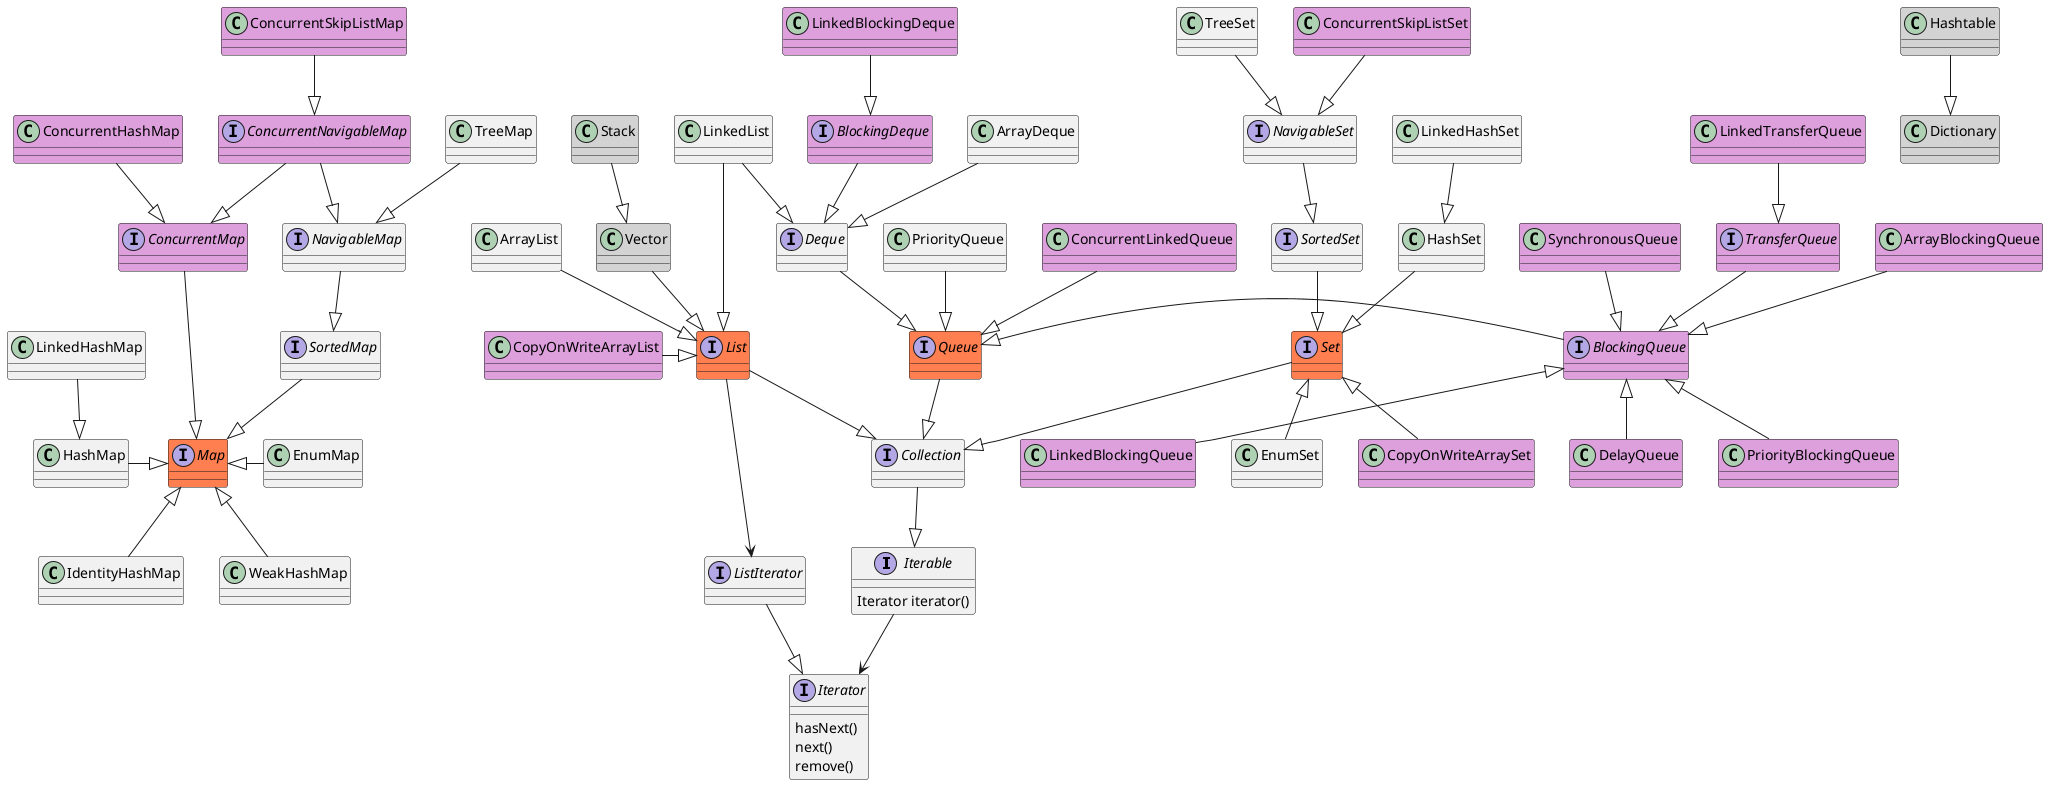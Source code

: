 @startuml



interface Iterable {
	Iterator iterator()
}

interface Iterator {
	hasNext()
	next()
	remove()
}

interface ListIterator {

}

interface Collection{

}

interface List #coral {

}
interface Set #coral
interface SortedSet
interface NavigableSet

interface Queue #coral
interface Deque
interface BlockingQueue #Plum
interface TransferQueue #Plum
interface BlockingDeque #Plum

interface Map #coral
interface SortedMap
interface NavigableMap
interface ConcurrentMap #Plum
interface ConcurrentNavigableMap #Plum

class PriorityQueue
class ArrayBlockingQueue #Plum
class DelayQueue #Plum
class LinkedBlockingDeque #Plum
class LinkedTransferQueue #Plum
class ConcurrentLinkedQueue #Plum
class SynchronousQueue #Plum
class PriorityBlockingQueue #Plum
class LinkedBlockingQueue #Plum

class ArrayList
class LinkedList
class CopyOnWriteArrayList #Plum
class Vector #LightGrey
class Stack  #LightGrey


class HashSet
class LinkedHashSet
class TreeSet
class EnumSet
class CopyOnWriteArraySet #Plum
class ConcurrentSkipListSet #Plum

class HashMap
class LinkedHashMap
class TreeMap
class EnumMap
class IdentityHashMap
class WeakHashMap
class ConcurrentHashMap #Plum
class ConcurrentSkipListMap #Plum

class Dictionary #LightGrey
class Hashtable #LightGrey


Iterable --> Iterator
ListIterator --|> Iterator
Collection --|> Iterable


Queue --|> Collection
Deque --|> Queue
ArrayDeque --|> Deque
BlockingQueue -left-|> Queue
BlockingDeque --|> Deque
PriorityQueue --|> Queue
ConcurrentLinkedQueue --|> Queue

TransferQueue --|> BlockingQueue
ArrayBlockingQueue --|> BlockingQueue
SynchronousQueue --|> BlockingQueue
PriorityBlockingQueue -up-|> BlockingQueue
LinkedBlockingQueue -up-|> BlockingQueue
DelayQueue -up-|> BlockingQueue
LinkedBlockingDeque --|> BlockingDeque
LinkedTransferQueue --|> TransferQueue



Set  --|> Collection
SortedSet --|> Set
NavigableSet --|> SortedSet
HashSet --|> Set
EnumSet -up-|> Set
TreeSet --|> NavigableSet
LinkedHashSet --|> HashSet
CopyOnWriteArraySet -up-|> Set
ConcurrentSkipListSet --|> NavigableSet

List --|> Collection
List --> ListIterator
ArrayList --|> List
LinkedList --|> List
CopyOnWriteArrayList -right-|> List
LinkedList --|> Deque
Vector --|> List
Stack  --|> Vector


SortedMap --|> Map
NavigableMap --|> SortedMap
Hashtable --|> Dictionary
HashMap -right-|> Map
EnumMap -left-|> Map
TreeMap --|> NavigableMap
LinkedHashMap --|> HashMap
IdentityHashMap -up-|> Map
WeakHashMap -up-|> Map
ConcurrentMap  --|> Map
ConcurrentNavigableMap --|> NavigableMap
ConcurrentNavigableMap --|> ConcurrentMap
ConcurrentHashMap --|> ConcurrentMap
ConcurrentSkipListMap --|> ConcurrentNavigableMap



@enduml